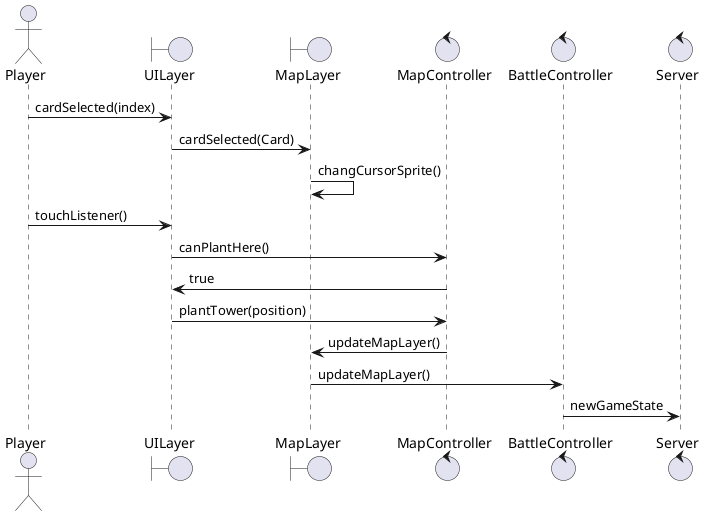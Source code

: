 @startuml
actor Player as player
boundary UILayer as uiLayer
boundary MapLayer as mapLayer
control MapController as mapController
control BattleController as battleController
control Server as server

player -> uiLayer : cardSelected(index)
uiLayer -> mapLayer : cardSelected(Card)
mapLayer -> mapLayer : changCursorSprite()

player -> uiLayer : touchListener()
uiLayer -> mapController : canPlantHere()
mapController -> uiLayer : true
uiLayer -> mapController : plantTower(position)
mapController -> mapLayer : updateMapLayer()
mapLayer -> battleController : updateMapLayer()
battleController -> server : newGameState
@enduml